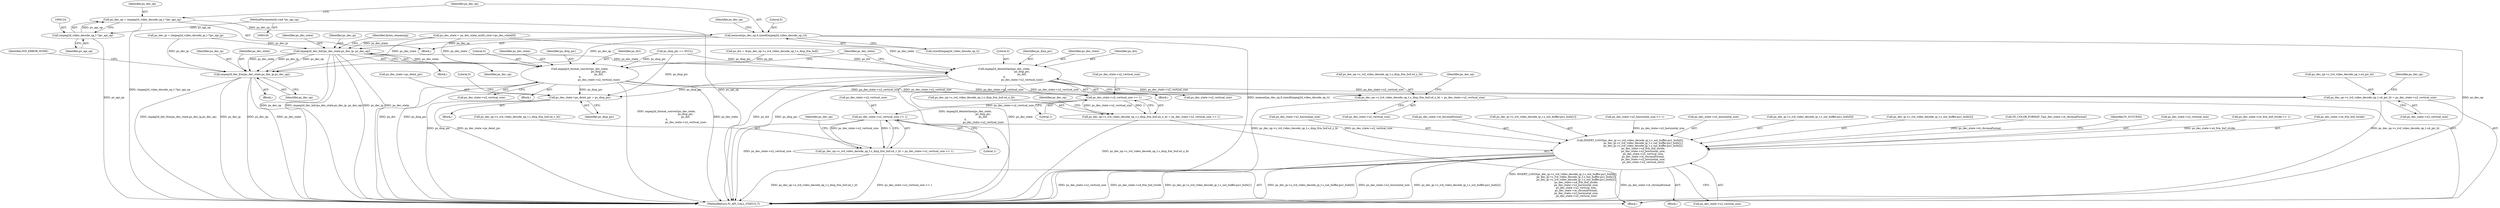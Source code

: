 digraph "0_Android_a86eb798d077b9b25c8f8c77e3c02c2f287c1ce7@API" {
"1000126" [label="(Call,memset(ps_dec_op,0,sizeof(impeg2d_video_decode_op_t)))"];
"1000121" [label="(Call,ps_dec_op = (impeg2d_video_decode_op_t *)pv_api_op)"];
"1000123" [label="(Call,(impeg2d_video_decode_op_t *)pv_api_op)"];
"1000107" [label="(MethodParameterIn,void *pv_api_op)"];
"1000331" [label="(Call,impeg2d_dec_hdr(ps_dec_state,ps_dec_ip ,ps_dec_op))"];
"1000706" [label="(Call,impeg2d_deinterlace(ps_dec_state,\n                                            ps_disp_pic,\n                                            ps_dst,\n 0,\n                                            ps_dec_state->u2_vertical_size))"];
"1000744" [label="(Call,ps_dec_state->ps_deint_pic = ps_disp_pic)"];
"1000763" [label="(Call,ps_dec_op->s_ivd_video_decode_op_t.u4_pic_ht = ps_dec_state->u2_vertical_size)"];
"1000857" [label="(Call,ps_dec_op->s_ivd_video_decode_op_t.s_disp_frm_buf.u4_y_ht = ps_dec_state->u2_vertical_size)"];
"1000902" [label="(Call,ps_dec_state->u2_vertical_size >> 1)"];
"1000894" [label="(Call,ps_dec_op->s_ivd_video_decode_op_t.s_disp_frm_buf.u4_u_ht = ps_dec_state->u2_vertical_size >> 1)"];
"1000941" [label="(Call,ps_dec_state->u2_vertical_size >> 1)"];
"1000933" [label="(Call,ps_dec_op->s_ivd_video_decode_op_t.s_disp_frm_buf.u4_v_ht = ps_dec_state->u2_vertical_size >> 1)"];
"1001046" [label="(Call,INSERT_LOGO(ps_dec_ip->s_ivd_video_decode_ip_t.s_out_buffer.pu1_bufs[0],\n                                ps_dec_ip->s_ivd_video_decode_ip_t.s_out_buffer.pu1_bufs[1],\n                                ps_dec_ip->s_ivd_video_decode_ip_t.s_out_buffer.pu1_bufs[2],\n                                ps_dec_state->u4_frm_buf_stride,\n                                ps_dec_state->u2_horizontal_size,\n                                ps_dec_state->u2_vertical_size,\n                                ps_dec_state->i4_chromaFormat,\n                                ps_dec_state->u2_horizontal_size,\n                                ps_dec_state->u2_vertical_size))"];
"1000716" [label="(Call,impeg2d_format_convert(ps_dec_state,\n                                               ps_disp_pic,\n                                               ps_dst,\n 0,\n                                               ps_dec_state->u2_vertical_size))"];
"1001425" [label="(Call,impeg2d_dec_frm(ps_dec_state,ps_dec_ip,ps_dec_op))"];
"1000769" [label="(Call,ps_dec_state->u2_vertical_size)"];
"1001427" [label="(Identifier,ps_dec_ip)"];
"1000706" [label="(Call,impeg2d_deinterlace(ps_dec_state,\n                                            ps_disp_pic,\n                                            ps_dst,\n 0,\n                                            ps_dec_state->u2_vertical_size))"];
"1001426" [label="(Identifier,ps_dec_state)"];
"1000775" [label="(Identifier,ps_dec_op)"];
"1000710" [label="(Literal,0)"];
"1000721" [label="(Call,ps_dec_state->u2_vertical_size)"];
"1000812" [label="(Call,(IV_COLOR_FORMAT_T)ps_dec_state->i4_chromaFormat)"];
"1000717" [label="(Identifier,ps_dec_state)"];
"1000716" [label="(Call,impeg2d_format_convert(ps_dec_state,\n                                               ps_disp_pic,\n                                               ps_dst,\n 0,\n                                               ps_dec_state->u2_vertical_size))"];
"1000708" [label="(Identifier,ps_disp_pic)"];
"1000751" [label="(Literal,0)"];
"1000945" [label="(Literal,1)"];
"1000122" [label="(Identifier,ps_dec_op)"];
"1000116" [label="(Call,ps_dec_ip = (impeg2d_video_decode_ip_t *)pv_api_ip)"];
"1000334" [label="(Identifier,ps_dec_op)"];
"1000942" [label="(Call,ps_dec_state->u2_vertical_size)"];
"1000902" [label="(Call,ps_dec_state->u2_vertical_size >> 1)"];
"1001093" [label="(Identifier,IV_SUCCESS)"];
"1000331" [label="(Call,impeg2d_dec_hdr(ps_dec_state,ps_dec_ip ,ps_dec_op))"];
"1000728" [label="(Block,)"];
"1001080" [label="(Call,ps_dec_state->u2_vertical_size)"];
"1000121" [label="(Call,ps_dec_op = (impeg2d_video_decode_op_t *)pv_api_op)"];
"1000857" [label="(Call,ps_dec_op->s_ivd_video_decode_op_t.s_disp_frm_buf.u4_y_ht = ps_dec_state->u2_vertical_size)"];
"1000928" [label="(Call,ps_dec_state->u4_frm_buf_stride >> 1)"];
"1000687" [label="(Call,ps_dst = &(ps_dec_op->s_ivd_video_decode_op_t.s_disp_frm_buf))"];
"1000126" [label="(Call,memset(ps_dec_op,0,sizeof(impeg2d_video_decode_op_t)))"];
"1000950" [label="(Identifier,ps_dec_op)"];
"1000745" [label="(Call,ps_dec_state->ps_deint_pic)"];
"1000107" [label="(MethodParameterIn,void *pv_api_op)"];
"1000720" [label="(Literal,0)"];
"1000726" [label="(Identifier,ps_dec_state)"];
"1000941" [label="(Call,ps_dec_state->u2_vertical_size >> 1)"];
"1000718" [label="(Identifier,ps_disp_pic)"];
"1000894" [label="(Call,ps_dec_op->s_ivd_video_decode_op_t.s_disp_frm_buf.u4_u_ht = ps_dec_state->u2_vertical_size >> 1)"];
"1001074" [label="(Call,ps_dec_state->u4_frm_buf_stride)"];
"1000858" [label="(Call,ps_dec_op->s_ivd_video_decode_op_t.s_disp_frm_buf.u4_y_ht)"];
"1000108" [label="(Block,)"];
"1000711" [label="(Call,ps_dec_state->u2_vertical_size)"];
"1000125" [label="(Identifier,pv_api_op)"];
"1000934" [label="(Call,ps_dec_op->s_ivd_video_decode_op_t.s_disp_frm_buf.u4_v_ht)"];
"1001695" [label="(MethodReturn,IV_API_CALL_STATUS_T)"];
"1000332" [label="(Identifier,ps_dec_state)"];
"1000511" [label="(Call,ps_disp_pic == NULL)"];
"1000333" [label="(Identifier,ps_dec_ip)"];
"1001431" [label="(Identifier,IVD_ERROR_NONE)"];
"1001086" [label="(Call,ps_dec_state->u2_horizontal_size)"];
"1000872" [label="(Identifier,ps_dec_op)"];
"1000911" [label="(Identifier,ps_dec_op)"];
"1000744" [label="(Call,ps_dec_state->ps_deint_pic = ps_disp_pic)"];
"1000129" [label="(Call,sizeof(impeg2d_video_decode_op_t))"];
"1001045" [label="(Block,)"];
"1001089" [label="(Call,ps_dec_state->u2_vertical_size)"];
"1001083" [label="(Call,ps_dec_state->i4_chromaFormat)"];
"1000715" [label="(Block,)"];
"1000523" [label="(Block,)"];
"1000170" [label="(Call,ps_dec_state = ps_dec_state_multi_core->ps_dec_state[0])"];
"1000128" [label="(Literal,0)"];
"1001425" [label="(Call,impeg2d_dec_frm(ps_dec_state,ps_dec_ip,ps_dec_op))"];
"1000707" [label="(Identifier,ps_dec_state)"];
"1001056" [label="(Call,ps_dec_ip->s_ivd_video_decode_ip_t.s_out_buffer.pu1_bufs[1])"];
"1001046" [label="(Call,INSERT_LOGO(ps_dec_ip->s_ivd_video_decode_ip_t.s_out_buffer.pu1_bufs[0],\n                                ps_dec_ip->s_ivd_video_decode_ip_t.s_out_buffer.pu1_bufs[1],\n                                ps_dec_ip->s_ivd_video_decode_ip_t.s_out_buffer.pu1_bufs[2],\n                                ps_dec_state->u4_frm_buf_stride,\n                                ps_dec_state->u2_horizontal_size,\n                                ps_dec_state->u2_vertical_size,\n                                ps_dec_state->i4_chromaFormat,\n                                ps_dec_state->u2_horizontal_size,\n                                ps_dec_state->u2_vertical_size))"];
"1000915" [label="(Call,ps_dec_state->u2_horizontal_size >> 1)"];
"1001077" [label="(Call,ps_dec_state->u2_horizontal_size)"];
"1000719" [label="(Identifier,ps_dst)"];
"1000330" [label="(Block,)"];
"1000865" [label="(Call,ps_dec_state->u2_vertical_size)"];
"1000705" [label="(Block,)"];
"1000895" [label="(Call,ps_dec_op->s_ivd_video_decode_op_t.s_disp_frm_buf.u4_u_ht)"];
"1000336" [label="(Identifier,bytes_remaining)"];
"1000933" [label="(Call,ps_dec_op->s_ivd_video_decode_op_t.s_disp_frm_buf.u4_v_ht = ps_dec_state->u2_vertical_size >> 1)"];
"1000763" [label="(Call,ps_dec_op->s_ivd_video_decode_op_t.u4_pic_ht = ps_dec_state->u2_vertical_size)"];
"1001419" [label="(Block,)"];
"1001428" [label="(Identifier,ps_dec_op)"];
"1001047" [label="(Call,ps_dec_ip->s_ivd_video_decode_ip_t.s_out_buffer.pu1_bufs[0])"];
"1000764" [label="(Call,ps_dec_op->s_ivd_video_decode_op_t.u4_pic_ht)"];
"1000748" [label="(Identifier,ps_disp_pic)"];
"1000903" [label="(Call,ps_dec_state->u2_vertical_size)"];
"1000127" [label="(Identifier,ps_dec_op)"];
"1000123" [label="(Call,(impeg2d_video_decode_op_t *)pv_api_op)"];
"1000709" [label="(Identifier,ps_dst)"];
"1001065" [label="(Call,ps_dec_ip->s_ivd_video_decode_ip_t.s_out_buffer.pu1_bufs[2])"];
"1000906" [label="(Literal,1)"];
"1000134" [label="(Identifier,ps_dec_op)"];
"1000126" -> "1000108"  [label="AST: "];
"1000126" -> "1000129"  [label="CFG: "];
"1000127" -> "1000126"  [label="AST: "];
"1000128" -> "1000126"  [label="AST: "];
"1000129" -> "1000126"  [label="AST: "];
"1000134" -> "1000126"  [label="CFG: "];
"1000126" -> "1001695"  [label="DDG: memset(ps_dec_op,0,sizeof(impeg2d_video_decode_op_t))"];
"1000126" -> "1001695"  [label="DDG: ps_dec_op"];
"1000121" -> "1000126"  [label="DDG: ps_dec_op"];
"1000126" -> "1000331"  [label="DDG: ps_dec_op"];
"1000126" -> "1001425"  [label="DDG: ps_dec_op"];
"1000121" -> "1000108"  [label="AST: "];
"1000121" -> "1000123"  [label="CFG: "];
"1000122" -> "1000121"  [label="AST: "];
"1000123" -> "1000121"  [label="AST: "];
"1000127" -> "1000121"  [label="CFG: "];
"1000121" -> "1001695"  [label="DDG: (impeg2d_video_decode_op_t *)pv_api_op"];
"1000123" -> "1000121"  [label="DDG: pv_api_op"];
"1000123" -> "1000125"  [label="CFG: "];
"1000124" -> "1000123"  [label="AST: "];
"1000125" -> "1000123"  [label="AST: "];
"1000123" -> "1001695"  [label="DDG: pv_api_op"];
"1000107" -> "1000123"  [label="DDG: pv_api_op"];
"1000107" -> "1000104"  [label="AST: "];
"1000107" -> "1001695"  [label="DDG: pv_api_op"];
"1000331" -> "1000330"  [label="AST: "];
"1000331" -> "1000334"  [label="CFG: "];
"1000332" -> "1000331"  [label="AST: "];
"1000333" -> "1000331"  [label="AST: "];
"1000334" -> "1000331"  [label="AST: "];
"1000336" -> "1000331"  [label="CFG: "];
"1000331" -> "1001695"  [label="DDG: ps_dec_op"];
"1000331" -> "1001695"  [label="DDG: impeg2d_dec_hdr(ps_dec_state,ps_dec_ip ,ps_dec_op)"];
"1000331" -> "1001695"  [label="DDG: ps_dec_ip"];
"1000331" -> "1001695"  [label="DDG: ps_dec_state"];
"1000170" -> "1000331"  [label="DDG: ps_dec_state"];
"1000116" -> "1000331"  [label="DDG: ps_dec_ip"];
"1000331" -> "1000706"  [label="DDG: ps_dec_state"];
"1000331" -> "1000716"  [label="DDG: ps_dec_state"];
"1000331" -> "1001425"  [label="DDG: ps_dec_state"];
"1000331" -> "1001425"  [label="DDG: ps_dec_ip"];
"1000331" -> "1001425"  [label="DDG: ps_dec_op"];
"1000706" -> "1000705"  [label="AST: "];
"1000706" -> "1000711"  [label="CFG: "];
"1000707" -> "1000706"  [label="AST: "];
"1000708" -> "1000706"  [label="AST: "];
"1000709" -> "1000706"  [label="AST: "];
"1000710" -> "1000706"  [label="AST: "];
"1000711" -> "1000706"  [label="AST: "];
"1000726" -> "1000706"  [label="CFG: "];
"1000706" -> "1001695"  [label="DDG: ps_dst"];
"1000706" -> "1001695"  [label="DDG: ps_disp_pic"];
"1000706" -> "1001695"  [label="DDG: impeg2d_deinterlace(ps_dec_state,\n                                            ps_disp_pic,\n                                            ps_dst,\n 0,\n                                            ps_dec_state->u2_vertical_size)"];
"1000706" -> "1001695"  [label="DDG: ps_dec_state"];
"1000170" -> "1000706"  [label="DDG: ps_dec_state"];
"1000511" -> "1000706"  [label="DDG: ps_disp_pic"];
"1000687" -> "1000706"  [label="DDG: ps_dst"];
"1000706" -> "1000744"  [label="DDG: ps_disp_pic"];
"1000706" -> "1000763"  [label="DDG: ps_dec_state->u2_vertical_size"];
"1000706" -> "1000857"  [label="DDG: ps_dec_state->u2_vertical_size"];
"1000706" -> "1000902"  [label="DDG: ps_dec_state->u2_vertical_size"];
"1000744" -> "1000728"  [label="AST: "];
"1000744" -> "1000748"  [label="CFG: "];
"1000745" -> "1000744"  [label="AST: "];
"1000748" -> "1000744"  [label="AST: "];
"1000751" -> "1000744"  [label="CFG: "];
"1000744" -> "1001695"  [label="DDG: ps_disp_pic"];
"1000744" -> "1001695"  [label="DDG: ps_dec_state->ps_deint_pic"];
"1000716" -> "1000744"  [label="DDG: ps_disp_pic"];
"1000511" -> "1000744"  [label="DDG: ps_disp_pic"];
"1000763" -> "1000523"  [label="AST: "];
"1000763" -> "1000769"  [label="CFG: "];
"1000764" -> "1000763"  [label="AST: "];
"1000769" -> "1000763"  [label="AST: "];
"1000775" -> "1000763"  [label="CFG: "];
"1000763" -> "1001695"  [label="DDG: ps_dec_op->s_ivd_video_decode_op_t.u4_pic_ht"];
"1000716" -> "1000763"  [label="DDG: ps_dec_state->u2_vertical_size"];
"1000857" -> "1000523"  [label="AST: "];
"1000857" -> "1000865"  [label="CFG: "];
"1000858" -> "1000857"  [label="AST: "];
"1000865" -> "1000857"  [label="AST: "];
"1000872" -> "1000857"  [label="CFG: "];
"1000857" -> "1001695"  [label="DDG: ps_dec_op->s_ivd_video_decode_op_t.s_disp_frm_buf.u4_y_ht"];
"1000716" -> "1000857"  [label="DDG: ps_dec_state->u2_vertical_size"];
"1000902" -> "1000894"  [label="AST: "];
"1000902" -> "1000906"  [label="CFG: "];
"1000903" -> "1000902"  [label="AST: "];
"1000906" -> "1000902"  [label="AST: "];
"1000894" -> "1000902"  [label="CFG: "];
"1000902" -> "1000894"  [label="DDG: ps_dec_state->u2_vertical_size"];
"1000902" -> "1000894"  [label="DDG: 1"];
"1000716" -> "1000902"  [label="DDG: ps_dec_state->u2_vertical_size"];
"1000902" -> "1000941"  [label="DDG: ps_dec_state->u2_vertical_size"];
"1000894" -> "1000523"  [label="AST: "];
"1000895" -> "1000894"  [label="AST: "];
"1000911" -> "1000894"  [label="CFG: "];
"1000894" -> "1001695"  [label="DDG: ps_dec_op->s_ivd_video_decode_op_t.s_disp_frm_buf.u4_u_ht"];
"1000941" -> "1000933"  [label="AST: "];
"1000941" -> "1000945"  [label="CFG: "];
"1000942" -> "1000941"  [label="AST: "];
"1000945" -> "1000941"  [label="AST: "];
"1000933" -> "1000941"  [label="CFG: "];
"1000941" -> "1001695"  [label="DDG: ps_dec_state->u2_vertical_size"];
"1000941" -> "1000933"  [label="DDG: ps_dec_state->u2_vertical_size"];
"1000941" -> "1000933"  [label="DDG: 1"];
"1000941" -> "1001046"  [label="DDG: ps_dec_state->u2_vertical_size"];
"1000933" -> "1000523"  [label="AST: "];
"1000934" -> "1000933"  [label="AST: "];
"1000950" -> "1000933"  [label="CFG: "];
"1000933" -> "1001695"  [label="DDG: ps_dec_op->s_ivd_video_decode_op_t.s_disp_frm_buf.u4_v_ht"];
"1000933" -> "1001695"  [label="DDG: ps_dec_state->u2_vertical_size >> 1"];
"1001046" -> "1001045"  [label="AST: "];
"1001046" -> "1001089"  [label="CFG: "];
"1001047" -> "1001046"  [label="AST: "];
"1001056" -> "1001046"  [label="AST: "];
"1001065" -> "1001046"  [label="AST: "];
"1001074" -> "1001046"  [label="AST: "];
"1001077" -> "1001046"  [label="AST: "];
"1001080" -> "1001046"  [label="AST: "];
"1001083" -> "1001046"  [label="AST: "];
"1001086" -> "1001046"  [label="AST: "];
"1001089" -> "1001046"  [label="AST: "];
"1001093" -> "1001046"  [label="CFG: "];
"1001046" -> "1001695"  [label="DDG: ps_dec_state->u2_vertical_size"];
"1001046" -> "1001695"  [label="DDG: ps_dec_state->u4_frm_buf_stride"];
"1001046" -> "1001695"  [label="DDG: ps_dec_ip->s_ivd_video_decode_ip_t.s_out_buffer.pu1_bufs[1]"];
"1001046" -> "1001695"  [label="DDG: ps_dec_ip->s_ivd_video_decode_ip_t.s_out_buffer.pu1_bufs[0]"];
"1001046" -> "1001695"  [label="DDG: ps_dec_state->u2_horizontal_size"];
"1001046" -> "1001695"  [label="DDG: ps_dec_ip->s_ivd_video_decode_ip_t.s_out_buffer.pu1_bufs[2]"];
"1001046" -> "1001695"  [label="DDG: INSERT_LOGO(ps_dec_ip->s_ivd_video_decode_ip_t.s_out_buffer.pu1_bufs[0],\n                                ps_dec_ip->s_ivd_video_decode_ip_t.s_out_buffer.pu1_bufs[1],\n                                ps_dec_ip->s_ivd_video_decode_ip_t.s_out_buffer.pu1_bufs[2],\n                                ps_dec_state->u4_frm_buf_stride,\n                                ps_dec_state->u2_horizontal_size,\n                                ps_dec_state->u2_vertical_size,\n                                ps_dec_state->i4_chromaFormat,\n                                ps_dec_state->u2_horizontal_size,\n                                ps_dec_state->u2_vertical_size)"];
"1001046" -> "1001695"  [label="DDG: ps_dec_state->i4_chromaFormat"];
"1000928" -> "1001046"  [label="DDG: ps_dec_state->u4_frm_buf_stride"];
"1000915" -> "1001046"  [label="DDG: ps_dec_state->u2_horizontal_size"];
"1000812" -> "1001046"  [label="DDG: ps_dec_state->i4_chromaFormat"];
"1000716" -> "1000715"  [label="AST: "];
"1000716" -> "1000721"  [label="CFG: "];
"1000717" -> "1000716"  [label="AST: "];
"1000718" -> "1000716"  [label="AST: "];
"1000719" -> "1000716"  [label="AST: "];
"1000720" -> "1000716"  [label="AST: "];
"1000721" -> "1000716"  [label="AST: "];
"1000726" -> "1000716"  [label="CFG: "];
"1000716" -> "1001695"  [label="DDG: impeg2d_format_convert(ps_dec_state,\n                                               ps_disp_pic,\n                                               ps_dst,\n 0,\n                                               ps_dec_state->u2_vertical_size)"];
"1000716" -> "1001695"  [label="DDG: ps_dec_state"];
"1000716" -> "1001695"  [label="DDG: ps_dst"];
"1000716" -> "1001695"  [label="DDG: ps_disp_pic"];
"1000170" -> "1000716"  [label="DDG: ps_dec_state"];
"1000511" -> "1000716"  [label="DDG: ps_disp_pic"];
"1000687" -> "1000716"  [label="DDG: ps_dst"];
"1001425" -> "1001419"  [label="AST: "];
"1001425" -> "1001428"  [label="CFG: "];
"1001426" -> "1001425"  [label="AST: "];
"1001427" -> "1001425"  [label="AST: "];
"1001428" -> "1001425"  [label="AST: "];
"1001431" -> "1001425"  [label="CFG: "];
"1001425" -> "1001695"  [label="DDG: impeg2d_dec_frm(ps_dec_state,ps_dec_ip,ps_dec_op)"];
"1001425" -> "1001695"  [label="DDG: ps_dec_ip"];
"1001425" -> "1001695"  [label="DDG: ps_dec_op"];
"1001425" -> "1001695"  [label="DDG: ps_dec_state"];
"1000170" -> "1001425"  [label="DDG: ps_dec_state"];
"1000116" -> "1001425"  [label="DDG: ps_dec_ip"];
}
